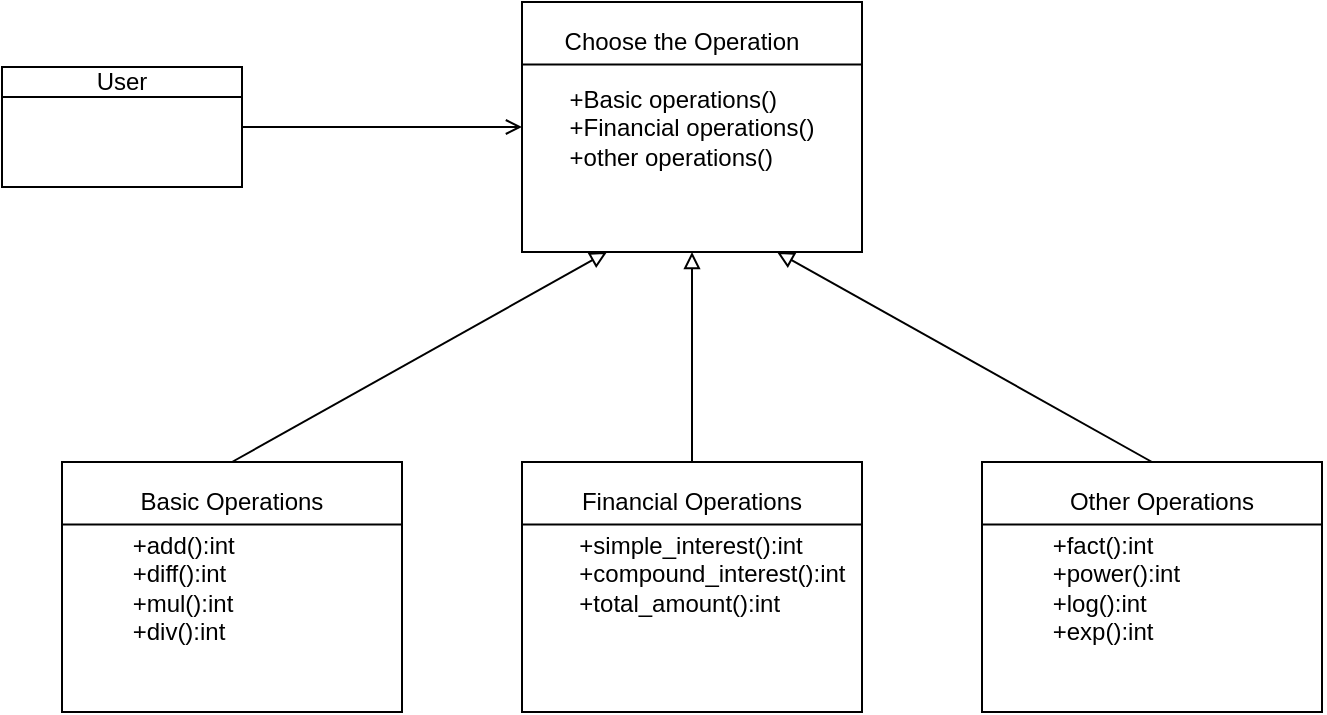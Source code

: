 <mxfile version="14.5.8" type="github">
  <diagram id="vm-nxVeqr-JSW8ObolYL" name="Page-1">
    <mxGraphModel dx="868" dy="450" grid="1" gridSize="10" guides="1" tooltips="1" connect="1" arrows="1" fold="1" page="1" pageScale="1" pageWidth="850" pageHeight="1100" math="0" shadow="0">
      <root>
        <mxCell id="0" />
        <mxCell id="1" parent="0" />
        <mxCell id="mkCflt7sVaVupxkxMLbi-1" value="" style="rounded=0;whiteSpace=wrap;html=1;" vertex="1" parent="1">
          <mxGeometry x="130" y="82.5" width="120" height="60" as="geometry" />
        </mxCell>
        <mxCell id="mkCflt7sVaVupxkxMLbi-2" value="&lt;div style=&quot;text-align: left&quot;&gt;&lt;span&gt;+Basic operations()&lt;/span&gt;&lt;br&gt;&lt;/div&gt;&lt;div style=&quot;text-align: left&quot;&gt;&lt;span&gt;+Financial operations()&lt;/span&gt;&lt;/div&gt;&lt;div style=&quot;text-align: left&quot;&gt;&lt;span&gt;+other operations()&lt;/span&gt;&lt;/div&gt;" style="rounded=0;whiteSpace=wrap;html=1;" vertex="1" parent="1">
          <mxGeometry x="390" y="50" width="170" height="125" as="geometry" />
        </mxCell>
        <mxCell id="mkCflt7sVaVupxkxMLbi-3" value="" style="endArrow=none;html=1;exitX=0;exitY=0.25;exitDx=0;exitDy=0;entryX=1;entryY=0.25;entryDx=0;entryDy=0;" edge="1" parent="1" source="mkCflt7sVaVupxkxMLbi-2" target="mkCflt7sVaVupxkxMLbi-2">
          <mxGeometry width="50" height="50" relative="1" as="geometry">
            <mxPoint x="400" y="260" as="sourcePoint" />
            <mxPoint x="450" y="210" as="targetPoint" />
          </mxGeometry>
        </mxCell>
        <mxCell id="mkCflt7sVaVupxkxMLbi-5" value="Choose the Operation" style="text;html=1;strokeColor=none;fillColor=none;align=center;verticalAlign=middle;whiteSpace=wrap;rounded=0;" vertex="1" parent="1">
          <mxGeometry x="410" y="60" width="120" height="20" as="geometry" />
        </mxCell>
        <mxCell id="mkCflt7sVaVupxkxMLbi-6" value="" style="endArrow=open;html=1;exitX=1;exitY=0.5;exitDx=0;exitDy=0;entryX=0;entryY=0.5;entryDx=0;entryDy=0;endFill=0;" edge="1" parent="1" source="mkCflt7sVaVupxkxMLbi-1" target="mkCflt7sVaVupxkxMLbi-2">
          <mxGeometry width="50" height="50" relative="1" as="geometry">
            <mxPoint x="400" y="230" as="sourcePoint" />
            <mxPoint x="450" y="180" as="targetPoint" />
          </mxGeometry>
        </mxCell>
        <mxCell id="mkCflt7sVaVupxkxMLbi-7" value="&lt;div&gt;&lt;span&gt;&amp;nbsp; &amp;nbsp; &amp;nbsp; &amp;nbsp; &amp;nbsp; +add():int&lt;/span&gt;&lt;br&gt;&lt;/div&gt;&lt;div&gt;&lt;span&gt;&amp;nbsp; &amp;nbsp; &amp;nbsp; &amp;nbsp; &amp;nbsp; +diff():int&lt;/span&gt;&lt;/div&gt;&lt;div&gt;&lt;span&gt;&amp;nbsp; &amp;nbsp; &amp;nbsp; &amp;nbsp; &amp;nbsp; +mul():int&lt;/span&gt;&lt;/div&gt;&lt;div&gt;&lt;span&gt;&amp;nbsp; &amp;nbsp; &amp;nbsp; &amp;nbsp; &amp;nbsp; +div():int&lt;/span&gt;&lt;/div&gt;" style="rounded=0;whiteSpace=wrap;html=1;align=left;" vertex="1" parent="1">
          <mxGeometry x="160" y="280" width="170" height="125" as="geometry" />
        </mxCell>
        <mxCell id="mkCflt7sVaVupxkxMLbi-8" value="" style="endArrow=none;html=1;exitX=0;exitY=0.25;exitDx=0;exitDy=0;entryX=1;entryY=0.25;entryDx=0;entryDy=0;" edge="1" parent="1" source="mkCflt7sVaVupxkxMLbi-7" target="mkCflt7sVaVupxkxMLbi-7">
          <mxGeometry width="50" height="50" relative="1" as="geometry">
            <mxPoint x="210" y="480" as="sourcePoint" />
            <mxPoint x="260" y="430" as="targetPoint" />
          </mxGeometry>
        </mxCell>
        <mxCell id="mkCflt7sVaVupxkxMLbi-9" value="Basic Operations" style="text;html=1;strokeColor=none;fillColor=none;align=center;verticalAlign=middle;whiteSpace=wrap;rounded=0;" vertex="1" parent="1">
          <mxGeometry x="185" y="290" width="120" height="20" as="geometry" />
        </mxCell>
        <mxCell id="mkCflt7sVaVupxkxMLbi-10" value="&lt;div&gt;&lt;div&gt;&amp;nbsp; &amp;nbsp; &amp;nbsp; &amp;nbsp; +simple_interest():int&lt;br&gt;&lt;/div&gt;&lt;div&gt;&amp;nbsp; &amp;nbsp; &amp;nbsp; &amp;nbsp; +compound_interest():int&lt;/div&gt;&lt;div&gt;&amp;nbsp; &amp;nbsp; &amp;nbsp; &amp;nbsp; +total_amount():int&lt;/div&gt;&lt;div&gt;&amp;nbsp; &amp;nbsp; &amp;nbsp; &amp;nbsp; &amp;nbsp;&amp;nbsp;&lt;/div&gt;&lt;/div&gt;" style="rounded=0;whiteSpace=wrap;html=1;align=left;" vertex="1" parent="1">
          <mxGeometry x="390" y="280" width="170" height="125" as="geometry" />
        </mxCell>
        <mxCell id="mkCflt7sVaVupxkxMLbi-11" value="" style="endArrow=none;html=1;exitX=0;exitY=0.25;exitDx=0;exitDy=0;entryX=1;entryY=0.25;entryDx=0;entryDy=0;" edge="1" parent="1" source="mkCflt7sVaVupxkxMLbi-10" target="mkCflt7sVaVupxkxMLbi-10">
          <mxGeometry width="50" height="50" relative="1" as="geometry">
            <mxPoint x="420" y="280" as="sourcePoint" />
            <mxPoint x="470" y="230" as="targetPoint" />
          </mxGeometry>
        </mxCell>
        <mxCell id="mkCflt7sVaVupxkxMLbi-12" value="Financial Operations" style="text;html=1;strokeColor=none;fillColor=none;align=center;verticalAlign=middle;whiteSpace=wrap;rounded=0;" vertex="1" parent="1">
          <mxGeometry x="415" y="290" width="120" height="20" as="geometry" />
        </mxCell>
        <mxCell id="mkCflt7sVaVupxkxMLbi-13" value="&lt;div&gt;&lt;div&gt;&amp;nbsp; &amp;nbsp; &amp;nbsp; &amp;nbsp; &amp;nbsp; +fact():int&lt;br&gt;&lt;/div&gt;&lt;div&gt;&amp;nbsp; &amp;nbsp; &amp;nbsp; &amp;nbsp; &amp;nbsp; +power():int&lt;/div&gt;&lt;div&gt;&amp;nbsp; &amp;nbsp; &amp;nbsp; &amp;nbsp; &amp;nbsp; +log():int&lt;/div&gt;&lt;div&gt;&amp;nbsp; &amp;nbsp; &amp;nbsp; &amp;nbsp; &amp;nbsp; +exp():int&lt;/div&gt;&lt;/div&gt;" style="rounded=0;whiteSpace=wrap;html=1;align=left;" vertex="1" parent="1">
          <mxGeometry x="620" y="280" width="170" height="125" as="geometry" />
        </mxCell>
        <mxCell id="mkCflt7sVaVupxkxMLbi-14" value="" style="endArrow=none;html=1;exitX=0;exitY=0.25;exitDx=0;exitDy=0;entryX=1;entryY=0.25;entryDx=0;entryDy=0;" edge="1" parent="1" source="mkCflt7sVaVupxkxMLbi-13" target="mkCflt7sVaVupxkxMLbi-13">
          <mxGeometry width="50" height="50" relative="1" as="geometry">
            <mxPoint x="650" y="470" as="sourcePoint" />
            <mxPoint x="700" y="420" as="targetPoint" />
          </mxGeometry>
        </mxCell>
        <mxCell id="mkCflt7sVaVupxkxMLbi-15" value="Other Operations" style="text;html=1;strokeColor=none;fillColor=none;align=center;verticalAlign=middle;whiteSpace=wrap;rounded=0;" vertex="1" parent="1">
          <mxGeometry x="650" y="290" width="120" height="20" as="geometry" />
        </mxCell>
        <mxCell id="mkCflt7sVaVupxkxMLbi-16" value="" style="endArrow=block;html=1;endFill=0;entryX=0.25;entryY=1;entryDx=0;entryDy=0;exitX=0.5;exitY=0;exitDx=0;exitDy=0;" edge="1" parent="1" source="mkCflt7sVaVupxkxMLbi-7" target="mkCflt7sVaVupxkxMLbi-2">
          <mxGeometry width="50" height="50" relative="1" as="geometry">
            <mxPoint x="280" y="270" as="sourcePoint" />
            <mxPoint x="330" y="220" as="targetPoint" />
          </mxGeometry>
        </mxCell>
        <mxCell id="mkCflt7sVaVupxkxMLbi-17" value="" style="endArrow=block;html=1;endFill=0;entryX=0.5;entryY=1;entryDx=0;entryDy=0;exitX=0.5;exitY=0;exitDx=0;exitDy=0;" edge="1" parent="1" source="mkCflt7sVaVupxkxMLbi-10" target="mkCflt7sVaVupxkxMLbi-2">
          <mxGeometry width="50" height="50" relative="1" as="geometry">
            <mxPoint x="290" y="280" as="sourcePoint" />
            <mxPoint x="442.5" y="185" as="targetPoint" />
          </mxGeometry>
        </mxCell>
        <mxCell id="mkCflt7sVaVupxkxMLbi-18" value="" style="endArrow=block;html=1;endFill=0;entryX=0.75;entryY=1;entryDx=0;entryDy=0;exitX=0.5;exitY=0;exitDx=0;exitDy=0;" edge="1" parent="1" source="mkCflt7sVaVupxkxMLbi-13" target="mkCflt7sVaVupxkxMLbi-2">
          <mxGeometry width="50" height="50" relative="1" as="geometry">
            <mxPoint x="300" y="290" as="sourcePoint" />
            <mxPoint x="452.5" y="195" as="targetPoint" />
          </mxGeometry>
        </mxCell>
        <mxCell id="mkCflt7sVaVupxkxMLbi-19" value="" style="endArrow=none;html=1;exitX=0;exitY=0.25;exitDx=0;exitDy=0;entryX=1;entryY=0.25;entryDx=0;entryDy=0;" edge="1" parent="1" source="mkCflt7sVaVupxkxMLbi-1" target="mkCflt7sVaVupxkxMLbi-1">
          <mxGeometry width="50" height="50" relative="1" as="geometry">
            <mxPoint x="400" y="250" as="sourcePoint" />
            <mxPoint x="450" y="200" as="targetPoint" />
          </mxGeometry>
        </mxCell>
        <mxCell id="mkCflt7sVaVupxkxMLbi-20" value="User" style="text;html=1;strokeColor=none;fillColor=none;align=center;verticalAlign=middle;whiteSpace=wrap;rounded=0;" vertex="1" parent="1">
          <mxGeometry x="170" y="80" width="40" height="20" as="geometry" />
        </mxCell>
      </root>
    </mxGraphModel>
  </diagram>
</mxfile>
